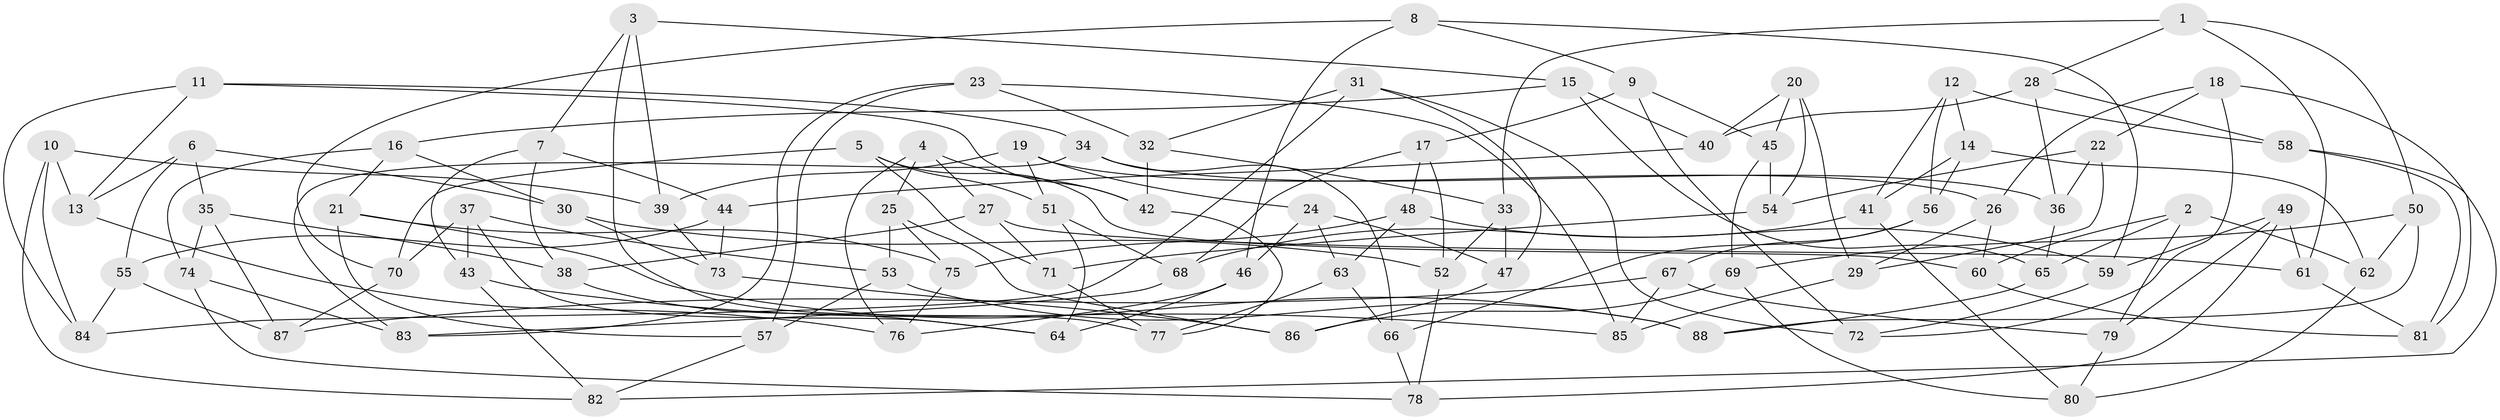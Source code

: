 // coarse degree distribution, {6: 0.6226415094339622, 4: 0.33962264150943394, 5: 0.03773584905660377}
// Generated by graph-tools (version 1.1) at 2025/24/03/03/25 07:24:25]
// undirected, 88 vertices, 176 edges
graph export_dot {
graph [start="1"]
  node [color=gray90,style=filled];
  1;
  2;
  3;
  4;
  5;
  6;
  7;
  8;
  9;
  10;
  11;
  12;
  13;
  14;
  15;
  16;
  17;
  18;
  19;
  20;
  21;
  22;
  23;
  24;
  25;
  26;
  27;
  28;
  29;
  30;
  31;
  32;
  33;
  34;
  35;
  36;
  37;
  38;
  39;
  40;
  41;
  42;
  43;
  44;
  45;
  46;
  47;
  48;
  49;
  50;
  51;
  52;
  53;
  54;
  55;
  56;
  57;
  58;
  59;
  60;
  61;
  62;
  63;
  64;
  65;
  66;
  67;
  68;
  69;
  70;
  71;
  72;
  73;
  74;
  75;
  76;
  77;
  78;
  79;
  80;
  81;
  82;
  83;
  84;
  85;
  86;
  87;
  88;
  1 -- 28;
  1 -- 61;
  1 -- 50;
  1 -- 33;
  2 -- 60;
  2 -- 65;
  2 -- 62;
  2 -- 79;
  3 -- 77;
  3 -- 15;
  3 -- 39;
  3 -- 7;
  4 -- 27;
  4 -- 25;
  4 -- 76;
  4 -- 42;
  5 -- 51;
  5 -- 70;
  5 -- 60;
  5 -- 71;
  6 -- 55;
  6 -- 13;
  6 -- 35;
  6 -- 30;
  7 -- 43;
  7 -- 44;
  7 -- 38;
  8 -- 46;
  8 -- 9;
  8 -- 59;
  8 -- 70;
  9 -- 45;
  9 -- 17;
  9 -- 72;
  10 -- 13;
  10 -- 84;
  10 -- 39;
  10 -- 82;
  11 -- 13;
  11 -- 84;
  11 -- 42;
  11 -- 34;
  12 -- 14;
  12 -- 58;
  12 -- 56;
  12 -- 41;
  13 -- 76;
  14 -- 62;
  14 -- 56;
  14 -- 41;
  15 -- 16;
  15 -- 65;
  15 -- 40;
  16 -- 21;
  16 -- 30;
  16 -- 74;
  17 -- 52;
  17 -- 68;
  17 -- 48;
  18 -- 22;
  18 -- 81;
  18 -- 72;
  18 -- 26;
  19 -- 26;
  19 -- 39;
  19 -- 24;
  19 -- 51;
  20 -- 54;
  20 -- 45;
  20 -- 29;
  20 -- 40;
  21 -- 88;
  21 -- 75;
  21 -- 57;
  22 -- 36;
  22 -- 54;
  22 -- 29;
  23 -- 32;
  23 -- 85;
  23 -- 83;
  23 -- 57;
  24 -- 63;
  24 -- 47;
  24 -- 46;
  25 -- 86;
  25 -- 75;
  25 -- 53;
  26 -- 29;
  26 -- 60;
  27 -- 38;
  27 -- 71;
  27 -- 61;
  28 -- 58;
  28 -- 40;
  28 -- 36;
  29 -- 85;
  30 -- 52;
  30 -- 73;
  31 -- 32;
  31 -- 47;
  31 -- 72;
  31 -- 84;
  32 -- 33;
  32 -- 42;
  33 -- 47;
  33 -- 52;
  34 -- 83;
  34 -- 36;
  34 -- 66;
  35 -- 74;
  35 -- 38;
  35 -- 87;
  36 -- 65;
  37 -- 53;
  37 -- 64;
  37 -- 70;
  37 -- 43;
  38 -- 64;
  39 -- 73;
  40 -- 44;
  41 -- 68;
  41 -- 80;
  42 -- 77;
  43 -- 82;
  43 -- 85;
  44 -- 55;
  44 -- 73;
  45 -- 69;
  45 -- 54;
  46 -- 76;
  46 -- 64;
  47 -- 86;
  48 -- 75;
  48 -- 63;
  48 -- 59;
  49 -- 78;
  49 -- 79;
  49 -- 59;
  49 -- 61;
  50 -- 88;
  50 -- 62;
  50 -- 69;
  51 -- 68;
  51 -- 64;
  52 -- 78;
  53 -- 57;
  53 -- 88;
  54 -- 71;
  55 -- 84;
  55 -- 87;
  56 -- 66;
  56 -- 67;
  57 -- 82;
  58 -- 82;
  58 -- 81;
  59 -- 72;
  60 -- 81;
  61 -- 81;
  62 -- 80;
  63 -- 66;
  63 -- 77;
  65 -- 88;
  66 -- 78;
  67 -- 85;
  67 -- 87;
  67 -- 79;
  68 -- 83;
  69 -- 86;
  69 -- 80;
  70 -- 87;
  71 -- 77;
  73 -- 86;
  74 -- 83;
  74 -- 78;
  75 -- 76;
  79 -- 80;
}
